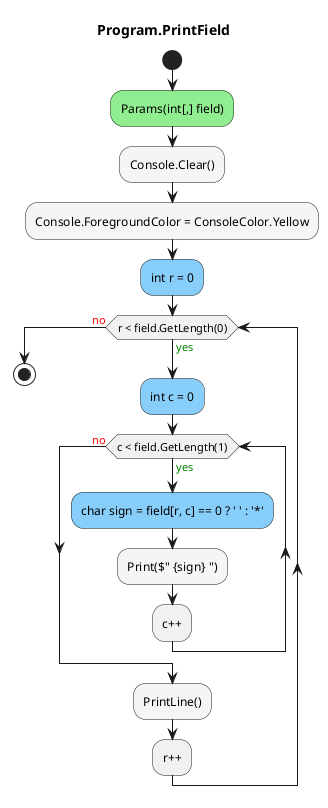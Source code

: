 @startuml Program.PrintField
title Program.PrintField
start
#LightGreen:Params(int[,] field);
#WhiteSmoke:Console.Clear();
#WhiteSmoke:Console.ForegroundColor = ConsoleColor.Yellow;
#LightSkyBlue:int r = 0;
while (r < field.GetLength(0)) is (<color:green>yes)
        #LightSkyBlue:int c = 0;
        while (c < field.GetLength(1)) is (<color:green>yes)
                #LightSkyBlue:char sign = field[r, c] == 0 ? ' ' : '*';
                #WhiteSmoke:Print($" {sign} ");
        :c++;
        endwhile (<color:red>no)
        #WhiteSmoke:PrintLine();
:r++;
endwhile (<color:red>no)
stop
@enduml
